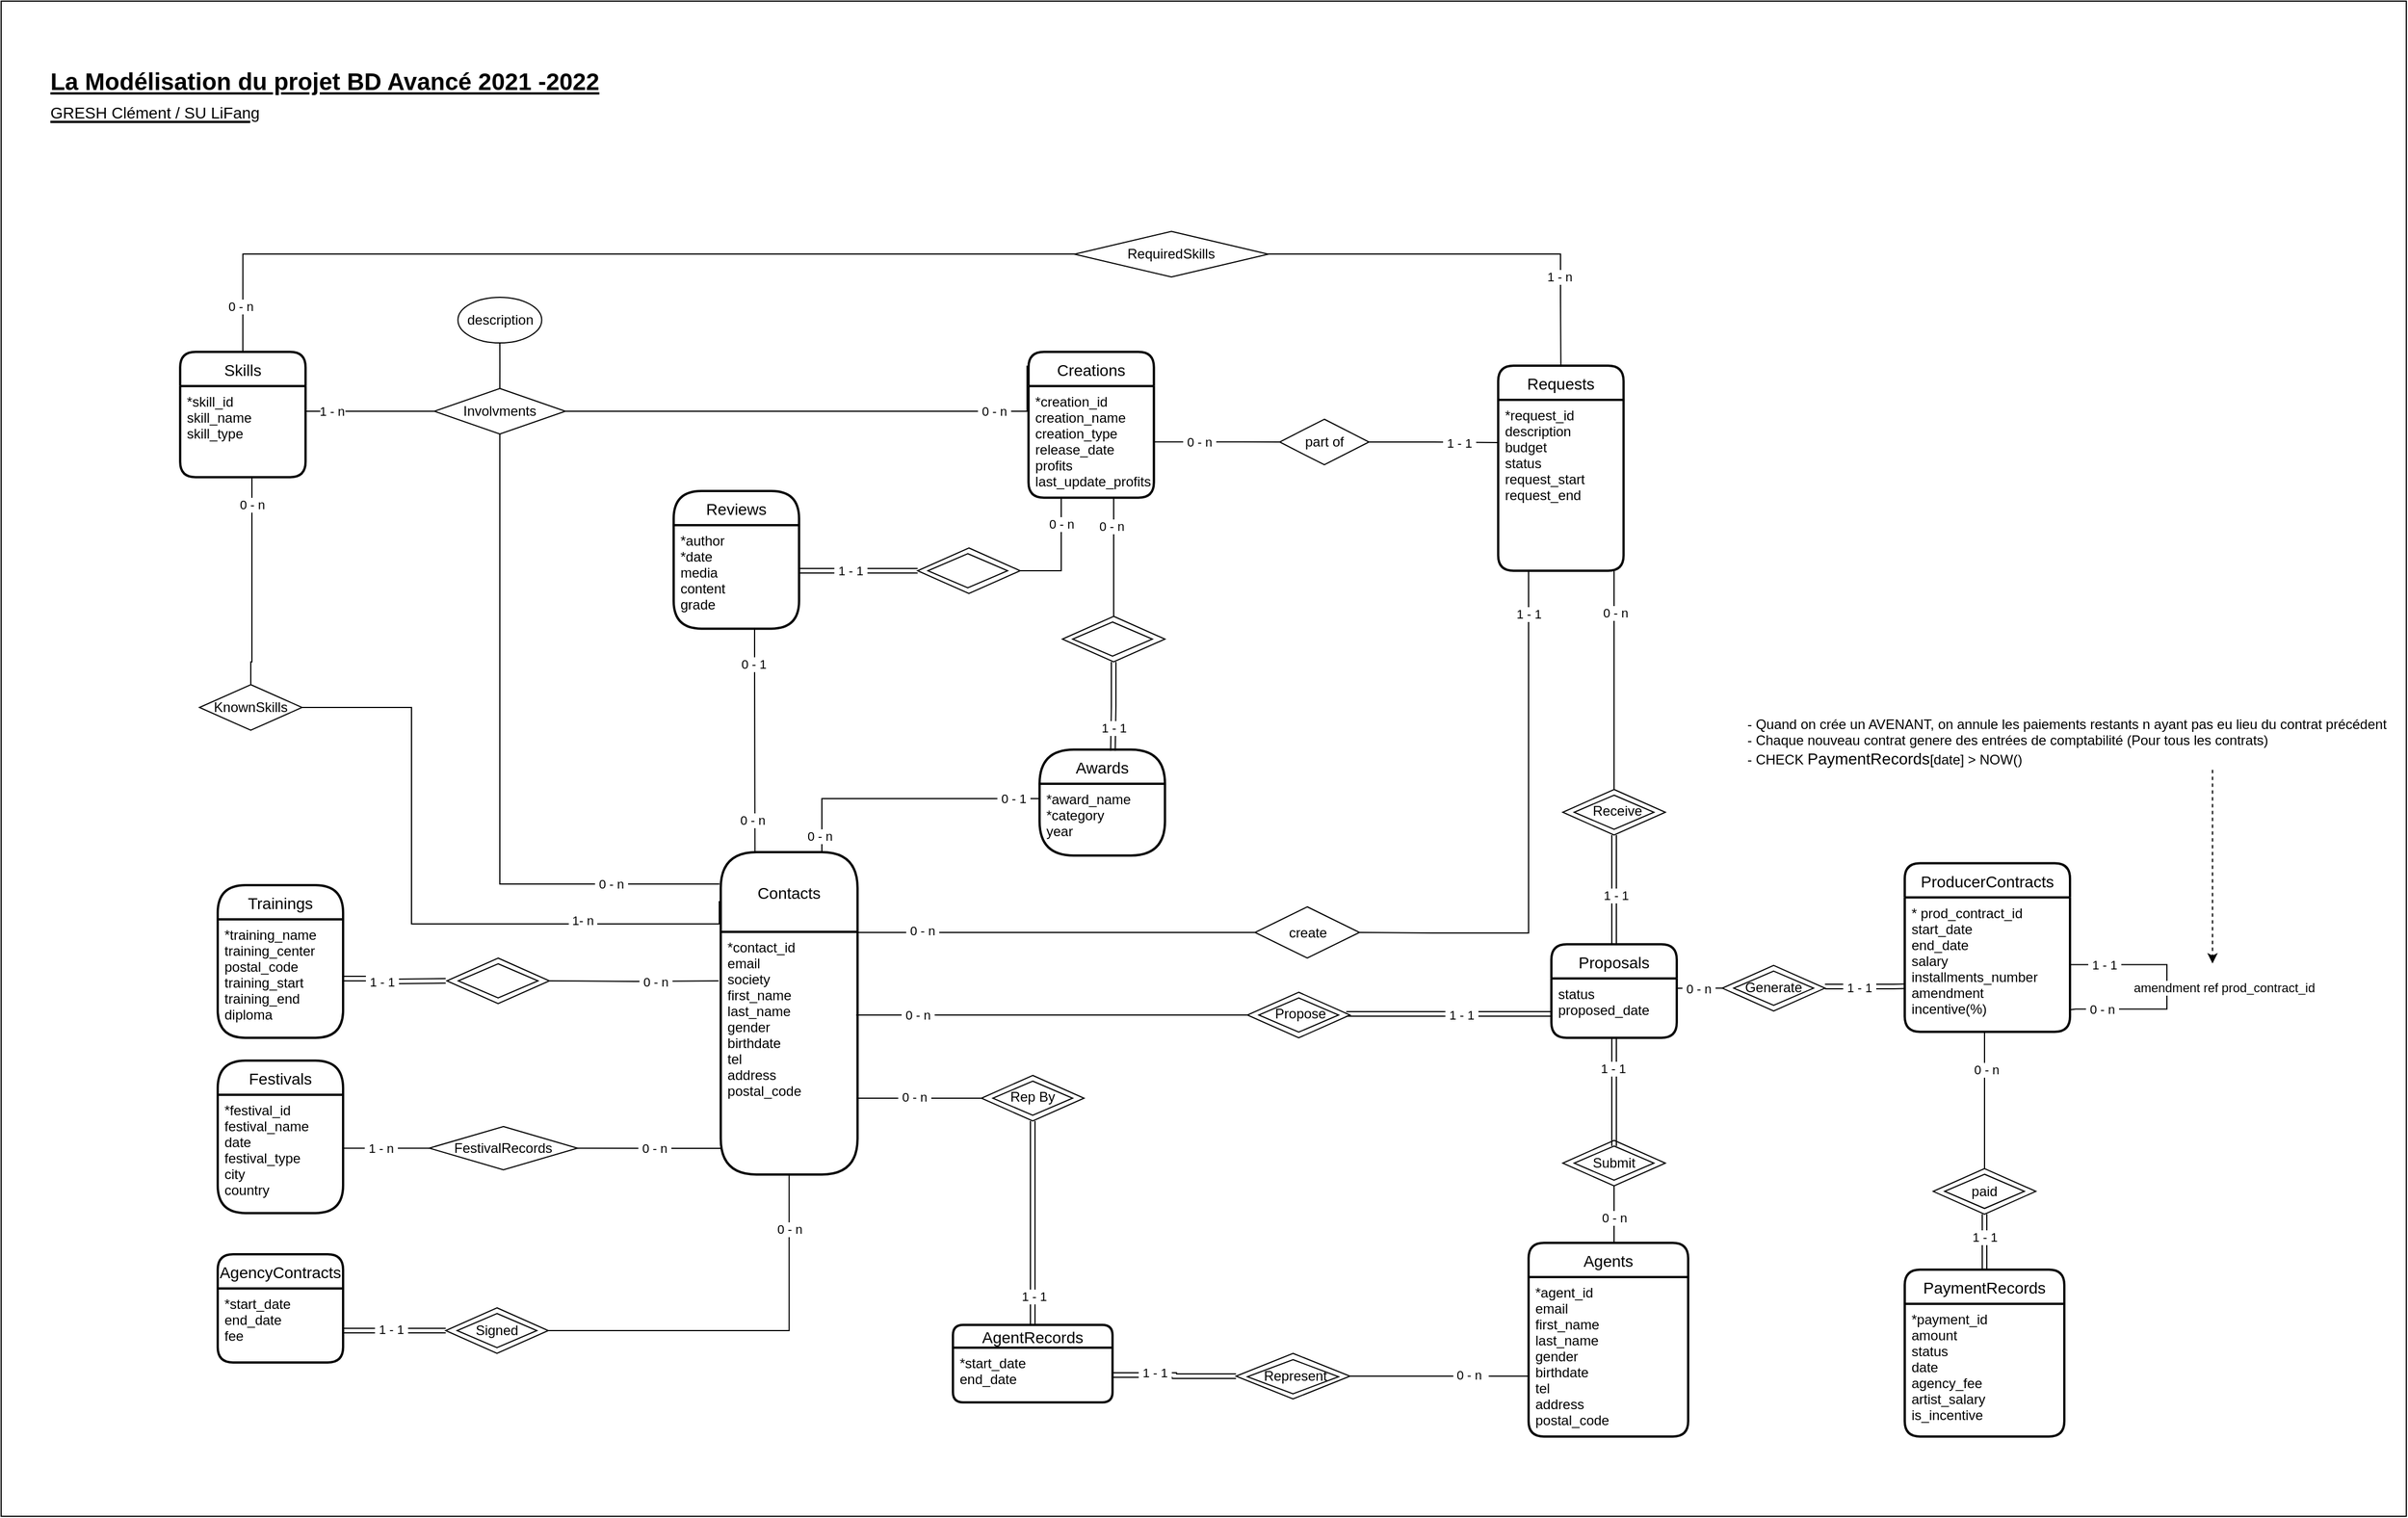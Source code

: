 <mxfile version="15.7.3" type="device"><diagram id="R2lEEEUBdFMjLlhIrx00" name="Page-1"><mxGraphModel dx="641" dy="-2891" grid="1" gridSize="10" guides="1" tooltips="1" connect="1" arrows="1" fold="1" page="1" pageScale="1" pageWidth="2336" pageHeight="1654" math="0" shadow="0" extFonts="Permanent Marker^https://fonts.googleapis.com/css?family=Permanent+Marker"><root><mxCell id="0"/><mxCell id="1" parent="0"/><mxCell id="pV-mn0TwVt38ndsEZ02C-326" value="" style="rounded=0;whiteSpace=wrap;html=1;" parent="1" vertex="1"><mxGeometry x="90" y="3360" width="2110" height="1330" as="geometry"/></mxCell><mxCell id="mbh0JBsJNEGWv45l8wZp-10" value="La Modélisation du projet BD Avancé 2021 -2022&lt;br&gt;&lt;div style=&quot;text-align: left&quot;&gt;&lt;span style=&quot;font-size: 14px ; font-weight: normal&quot;&gt;GRESH Clément / SU LiFang&lt;/span&gt;&lt;/div&gt;&lt;span style=&quot;color: rgba(0 , 0 , 0 , 0) ; font-family: monospace ; font-size: 0px ; font-weight: 400&quot;&gt;%3CmxGraphModel%3E%3Croot%3E%3CmxCell%20id%3D%220%22%2F%3E%3CmxCell%20id%3D%221%22%20parent%3D%220%22%2F%3E%3CmxCell%20id%3D%222%22%20value%3D%22%22%20style%3D%22endArrow%3Dclassic%3Bhtml%3D1%3Brounded%3D0%3BendFill%3D1%3Bdashed%3D1%3B%22%20edge%3D%221%22%20parent%3D%221%22%3E%3CmxGeometry%20width%3D%2250%22%20height%3D%2250%22%20relative%3D%221%22%20as%3D%22geometry%22%3E%3CmxPoint%20x%3D%221790%22%20y%3D%222050%22%20as%3D%22sourcePoint%22%2F%3E%3CmxPoint%20x%3D%221920%22%20y%3D%222050%22%20as%3D%22targetPoint%22%2F%3E%3C%2FmxGeometry%3E%3C%2FmxCell%3E%3CmxCell%20id%3D%223%22%20value%3D%22%26amp%3Bnbsp%3BExplication%26amp%3Bnbsp%3B%22%20style%3D%22edgeLabel%3Bhtml%3D1%3Balign%3Dcenter%3BverticalAlign%3Dmiddle%3Bresizable%3D0%3Bpoints%3D%5B%5D%3B%22%20vertex%3D%221%22%20connectable%3D%220%22%20parent%3D%222%22%3E%3CmxGeometry%20x%3D%22-0.191%22%20y%3D%22-1%22%20relative%3D%221%22%20as%3D%22geometry%22%3E%3CmxPoint%20as%3D%22offset%22%2F%3E%3C%2FmxGeometry%3E%3C%2FmxCell%3E%3C%2Froot%3E%3C%2FmxGraphModel%3Eg&lt;/span&gt;" style="text;html=1;strokeColor=none;fillColor=none;align=center;verticalAlign=middle;whiteSpace=wrap;rounded=0;fontSize=21;fontStyle=5" parent="1" vertex="1"><mxGeometry x="99" y="3439.5" width="550" height="30" as="geometry"/></mxCell><mxCell id="pV-mn0TwVt38ndsEZ02C-318" style="edgeStyle=orthogonalEdgeStyle;rounded=0;orthogonalLoop=1;jettySize=auto;html=1;endArrow=none;endFill=0;" parent="1" source="pV-mn0TwVt38ndsEZ02C-33" target="pV-mn0TwVt38ndsEZ02C-193" edge="1"><mxGeometry relative="1" as="geometry"><Array as="points"><mxPoint x="810" y="4060"/></Array></mxGeometry></mxCell><mxCell id="pV-mn0TwVt38ndsEZ02C-319" value="&amp;nbsp;0 - 1&amp;nbsp;" style="edgeLabel;html=1;align=center;verticalAlign=middle;resizable=0;points=[];" parent="pV-mn0TwVt38ndsEZ02C-318" vertex="1" connectable="0"><mxGeometry x="0.808" relative="1" as="geometry"><mxPoint as="offset"/></mxGeometry></mxCell><mxCell id="pV-mn0TwVt38ndsEZ02C-320" value="&amp;nbsp;0 - n&amp;nbsp;" style="edgeLabel;html=1;align=center;verticalAlign=middle;resizable=0;points=[];" parent="pV-mn0TwVt38ndsEZ02C-318" vertex="1" connectable="0"><mxGeometry x="-0.878" y="2" relative="1" as="geometry"><mxPoint as="offset"/></mxGeometry></mxCell><mxCell id="pV-mn0TwVt38ndsEZ02C-33" value="Contacts" style="swimlane;childLayout=stackLayout;horizontal=1;startSize=70;horizontalStack=0;rounded=1;fontSize=14;fontStyle=0;strokeWidth=2;resizeParent=0;resizeLast=1;shadow=0;dashed=0;align=center;" parent="1" vertex="1"><mxGeometry x="721.3" y="4107" width="120" height="283" as="geometry"/></mxCell><mxCell id="pV-mn0TwVt38ndsEZ02C-34" value="*contact_id&#10;email&#10;society&#10;first_name&#10;last_name&#10;gender&#10;birthdate&#10;tel&#10;address&#10;postal_code&#10;&#10;" style="align=left;strokeColor=none;fillColor=none;spacingLeft=4;fontSize=12;verticalAlign=top;resizable=0;rotatable=0;part=1;" parent="pV-mn0TwVt38ndsEZ02C-33" vertex="1"><mxGeometry y="70" width="120" height="213" as="geometry"/></mxCell><mxCell id="pV-mn0TwVt38ndsEZ02C-35" value="Agents" style="swimlane;childLayout=stackLayout;horizontal=1;startSize=30;horizontalStack=0;rounded=1;fontSize=14;fontStyle=0;strokeWidth=2;resizeParent=0;resizeLast=1;shadow=0;dashed=0;align=center;" parent="1" vertex="1"><mxGeometry x="1430" y="4450" width="140" height="170" as="geometry"/></mxCell><mxCell id="pV-mn0TwVt38ndsEZ02C-36" value="*agent_id&#10;email&#10;first_name&#10;last_name&#10;gender&#10;birthdate&#10;tel&#10;address&#10;postal_code" style="align=left;strokeColor=none;fillColor=none;spacingLeft=4;fontSize=12;verticalAlign=top;resizable=0;rotatable=0;part=1;" parent="pV-mn0TwVt38ndsEZ02C-35" vertex="1"><mxGeometry y="30" width="140" height="140" as="geometry"/></mxCell><mxCell id="pV-mn0TwVt38ndsEZ02C-37" value="AgencyContracts" style="swimlane;childLayout=stackLayout;horizontal=1;startSize=30;horizontalStack=0;rounded=1;fontSize=14;fontStyle=0;strokeWidth=2;resizeParent=0;resizeLast=1;shadow=0;dashed=0;align=center;" parent="1" vertex="1"><mxGeometry x="280" y="4460" width="110" height="95" as="geometry"/></mxCell><mxCell id="pV-mn0TwVt38ndsEZ02C-38" value="*start_date&#10;end_date&#10;fee" style="align=left;strokeColor=none;fillColor=none;spacingLeft=4;fontSize=12;verticalAlign=top;resizable=0;rotatable=0;part=1;" parent="pV-mn0TwVt38ndsEZ02C-37" vertex="1"><mxGeometry y="30" width="110" height="65" as="geometry"/></mxCell><mxCell id="pV-mn0TwVt38ndsEZ02C-39" value="ProducerContracts" style="swimlane;childLayout=stackLayout;horizontal=1;startSize=30;horizontalStack=0;rounded=1;fontSize=14;fontStyle=0;strokeWidth=2;resizeParent=0;resizeLast=1;shadow=0;dashed=0;align=center;" parent="1" vertex="1"><mxGeometry x="1760" y="4116.77" width="145" height="148" as="geometry"/></mxCell><mxCell id="pV-mn0TwVt38ndsEZ02C-40" value="* prod_contract_id&#10;start_date&#10;end_date&#10;salary&#10;installments_number&#10;amendment&#10;incentive(%)" style="align=left;strokeColor=none;fillColor=none;spacingLeft=4;fontSize=12;verticalAlign=top;resizable=0;rotatable=0;part=1;" parent="pV-mn0TwVt38ndsEZ02C-39" vertex="1"><mxGeometry y="30" width="145" height="118" as="geometry"/></mxCell><mxCell id="pV-mn0TwVt38ndsEZ02C-41" style="edgeStyle=orthogonalEdgeStyle;rounded=0;orthogonalLoop=1;jettySize=auto;html=1;endArrow=none;endFill=0;entryX=1.001;entryY=0.836;entryDx=0;entryDy=0;entryPerimeter=0;" parent="pV-mn0TwVt38ndsEZ02C-39" source="pV-mn0TwVt38ndsEZ02C-40" target="pV-mn0TwVt38ndsEZ02C-40" edge="1"><mxGeometry relative="1" as="geometry"><mxPoint x="150" y="128" as="targetPoint"/><Array as="points"><mxPoint x="230" y="89"/><mxPoint x="230" y="128"/><mxPoint x="150" y="128"/></Array></mxGeometry></mxCell><mxCell id="pV-mn0TwVt38ndsEZ02C-42" value="amendment ref prod_contract_id" style="edgeLabel;html=1;align=center;verticalAlign=middle;resizable=0;points=[];" parent="pV-mn0TwVt38ndsEZ02C-41" vertex="1" connectable="0"><mxGeometry x="0.002" y="1" relative="1" as="geometry"><mxPoint x="49" as="offset"/></mxGeometry></mxCell><mxCell id="pV-mn0TwVt38ndsEZ02C-43" value="&amp;nbsp;1 - 1&amp;nbsp;" style="edgeLabel;html=1;align=center;verticalAlign=middle;resizable=0;points=[];" parent="pV-mn0TwVt38ndsEZ02C-41" vertex="1" connectable="0"><mxGeometry x="-0.767" relative="1" as="geometry"><mxPoint x="5" as="offset"/></mxGeometry></mxCell><mxCell id="pV-mn0TwVt38ndsEZ02C-44" value="&amp;nbsp;0 - n&amp;nbsp;" style="edgeLabel;html=1;align=center;verticalAlign=middle;resizable=0;points=[];" parent="pV-mn0TwVt38ndsEZ02C-41" vertex="1" connectable="0"><mxGeometry x="0.76" relative="1" as="geometry"><mxPoint x="3" as="offset"/></mxGeometry></mxCell><mxCell id="pV-mn0TwVt38ndsEZ02C-45" value="Requests" style="swimlane;childLayout=stackLayout;horizontal=1;startSize=30;horizontalStack=0;rounded=1;fontSize=14;fontStyle=0;strokeWidth=2;resizeParent=0;resizeLast=1;shadow=0;dashed=0;align=center;" parent="1" vertex="1"><mxGeometry x="1403.33" y="3680" width="110" height="180" as="geometry"/></mxCell><mxCell id="pV-mn0TwVt38ndsEZ02C-46" value="*request_id&#10;description&#10;budget&#10;status&#10;request_start&#10;request_end&#10;" style="align=left;strokeColor=none;fillColor=none;spacingLeft=4;fontSize=12;verticalAlign=top;resizable=0;rotatable=0;part=1;" parent="pV-mn0TwVt38ndsEZ02C-45" vertex="1"><mxGeometry y="30" width="110" height="150" as="geometry"/></mxCell><mxCell id="pV-mn0TwVt38ndsEZ02C-49" value="" style="group" parent="1" vertex="1" connectable="0"><mxGeometry x="480.0" y="4507" width="90" height="40" as="geometry"/></mxCell><mxCell id="pV-mn0TwVt38ndsEZ02C-50" value="" style="group" parent="pV-mn0TwVt38ndsEZ02C-49" vertex="1" connectable="0"><mxGeometry width="90" height="40" as="geometry"/></mxCell><mxCell id="pV-mn0TwVt38ndsEZ02C-51" value="" style="rhombus;whiteSpace=wrap;html=1;align=left;verticalAlign=top;" parent="pV-mn0TwVt38ndsEZ02C-50" vertex="1"><mxGeometry width="90" height="40" as="geometry"/></mxCell><mxCell id="pV-mn0TwVt38ndsEZ02C-52" value="" style="group" parent="pV-mn0TwVt38ndsEZ02C-50" vertex="1" connectable="0"><mxGeometry x="10" y="5" width="70" height="30.0" as="geometry"/></mxCell><mxCell id="pV-mn0TwVt38ndsEZ02C-53" value="" style="rhombus;whiteSpace=wrap;html=1;align=left;verticalAlign=top;" parent="pV-mn0TwVt38ndsEZ02C-52" vertex="1"><mxGeometry width="70" height="30" as="geometry"/></mxCell><mxCell id="pV-mn0TwVt38ndsEZ02C-54" value="Signed" style="text;html=1;strokeColor=none;fillColor=none;align=center;verticalAlign=middle;whiteSpace=wrap;rounded=0;" parent="pV-mn0TwVt38ndsEZ02C-52" vertex="1"><mxGeometry x="5" y="4.547e-13" width="60" height="30" as="geometry"/></mxCell><mxCell id="pV-mn0TwVt38ndsEZ02C-55" value="" style="group" parent="1" vertex="1" connectable="0"><mxGeometry x="1730" y="4486.77" width="90" height="40" as="geometry"/></mxCell><mxCell id="pV-mn0TwVt38ndsEZ02C-253" style="edgeStyle=orthogonalEdgeStyle;rounded=0;orthogonalLoop=1;jettySize=auto;html=1;endArrow=none;endFill=0;shape=link;" parent="1" source="pV-mn0TwVt38ndsEZ02C-56" edge="1"><mxGeometry relative="1" as="geometry"><mxPoint x="1830" y="4424.77" as="targetPoint"/></mxGeometry></mxCell><mxCell id="pV-mn0TwVt38ndsEZ02C-254" value="&amp;nbsp;1 - 1&amp;nbsp;" style="edgeLabel;html=1;align=center;verticalAlign=middle;resizable=0;points=[];" parent="pV-mn0TwVt38ndsEZ02C-253" vertex="1" connectable="0"><mxGeometry x="-0.365" relative="1" as="geometry"><mxPoint y="-13" as="offset"/></mxGeometry></mxCell><mxCell id="pV-mn0TwVt38ndsEZ02C-56" value="PaymentRecords" style="swimlane;childLayout=stackLayout;horizontal=1;startSize=30;horizontalStack=0;rounded=1;fontSize=14;fontStyle=0;strokeWidth=2;resizeParent=0;resizeLast=1;shadow=0;dashed=0;align=center;" parent="1" vertex="1"><mxGeometry x="1760" y="4473.53" width="140" height="146.47" as="geometry"/></mxCell><mxCell id="pV-mn0TwVt38ndsEZ02C-57" value="*payment_id&#10;amount&#10;status&#10;date&#10;agency_fee&#10;artist_salary&#10;is_incentive" style="align=left;strokeColor=none;fillColor=none;spacingLeft=4;fontSize=12;verticalAlign=top;resizable=0;rotatable=0;part=1;" parent="pV-mn0TwVt38ndsEZ02C-56" vertex="1"><mxGeometry y="30" width="140" height="116.47" as="geometry"/></mxCell><mxCell id="pV-mn0TwVt38ndsEZ02C-60" style="edgeStyle=orthogonalEdgeStyle;rounded=0;orthogonalLoop=1;jettySize=auto;html=1;endArrow=none;endFill=0;exitX=0.5;exitY=0;exitDx=0;exitDy=0;entryX=0.5;entryY=0;entryDx=0;entryDy=0;" parent="1" source="pV-mn0TwVt38ndsEZ02C-63" target="pV-mn0TwVt38ndsEZ02C-45" edge="1"><mxGeometry relative="1" as="geometry"><mxPoint x="815.034" y="3702" as="sourcePoint"/><mxPoint x="1520" y="3842" as="targetPoint"/><Array as="points"><mxPoint x="302" y="3582"/><mxPoint x="1458" y="3582"/><mxPoint x="1458" y="3620"/></Array></mxGeometry></mxCell><mxCell id="pV-mn0TwVt38ndsEZ02C-61" value="&amp;nbsp;1 - n&amp;nbsp;" style="edgeLabel;html=1;align=center;verticalAlign=middle;resizable=0;points=[];" parent="pV-mn0TwVt38ndsEZ02C-60" vertex="1" connectable="0"><mxGeometry x="0.924" y="-1" relative="1" as="geometry"><mxPoint y="-27" as="offset"/></mxGeometry></mxCell><mxCell id="pV-mn0TwVt38ndsEZ02C-62" value="&amp;nbsp;0 - n&amp;nbsp;" style="edgeLabel;html=1;align=center;verticalAlign=middle;resizable=0;points=[];" parent="pV-mn0TwVt38ndsEZ02C-60" vertex="1" connectable="0"><mxGeometry x="-0.94" y="2" relative="1" as="geometry"><mxPoint as="offset"/></mxGeometry></mxCell><mxCell id="pV-mn0TwVt38ndsEZ02C-63" value="Skills" style="swimlane;childLayout=stackLayout;horizontal=1;startSize=30;horizontalStack=0;rounded=1;fontSize=14;fontStyle=0;strokeWidth=2;resizeParent=0;resizeLast=1;shadow=0;dashed=0;align=center;" parent="1" vertex="1"><mxGeometry x="247.06" y="3667.88" width="110" height="110" as="geometry"/></mxCell><mxCell id="pV-mn0TwVt38ndsEZ02C-64" value="*skill_id&#10;skill_name&#10;skill_type&#10;" style="align=left;strokeColor=none;fillColor=none;spacingLeft=4;fontSize=12;verticalAlign=top;resizable=0;rotatable=0;part=1;" parent="pV-mn0TwVt38ndsEZ02C-63" vertex="1"><mxGeometry y="30" width="110" height="80" as="geometry"/></mxCell><mxCell id="pV-mn0TwVt38ndsEZ02C-65" value="" style="group" parent="1" vertex="1" connectable="0"><mxGeometry x="264.0" y="3960" width="90" height="40" as="geometry"/></mxCell><mxCell id="pV-mn0TwVt38ndsEZ02C-66" value="" style="group" parent="pV-mn0TwVt38ndsEZ02C-65" vertex="1" connectable="0"><mxGeometry width="90" height="40" as="geometry"/></mxCell><mxCell id="pV-mn0TwVt38ndsEZ02C-67" value="" style="rhombus;whiteSpace=wrap;html=1;align=left;verticalAlign=top;" parent="pV-mn0TwVt38ndsEZ02C-66" vertex="1"><mxGeometry width="90" height="40" as="geometry"/></mxCell><mxCell id="pV-mn0TwVt38ndsEZ02C-68" value="KnownSkills" style="text;html=1;strokeColor=none;fillColor=none;align=center;verticalAlign=middle;whiteSpace=wrap;rounded=0;" parent="pV-mn0TwVt38ndsEZ02C-66" vertex="1"><mxGeometry x="15" y="5" width="60" height="30" as="geometry"/></mxCell><mxCell id="pV-mn0TwVt38ndsEZ02C-69" value="Trainings" style="swimlane;childLayout=stackLayout;horizontal=1;startSize=30;horizontalStack=0;rounded=1;fontSize=14;fontStyle=0;strokeWidth=2;resizeParent=0;resizeLast=1;shadow=0;dashed=0;align=center;arcSize=27;" parent="1" vertex="1"><mxGeometry x="280" y="4136" width="110" height="134" as="geometry"/></mxCell><mxCell id="pV-mn0TwVt38ndsEZ02C-70" value="*training_name&#10;training_center&#10;postal_code&#10;training_start&#10;training_end&#10;diploma" style="align=left;strokeColor=none;fillColor=none;spacingLeft=4;fontSize=12;verticalAlign=top;resizable=0;rotatable=0;part=1;" parent="pV-mn0TwVt38ndsEZ02C-69" vertex="1"><mxGeometry y="30" width="110" height="104" as="geometry"/></mxCell><mxCell id="pV-mn0TwVt38ndsEZ02C-71" value="" style="group" parent="1" vertex="1" connectable="0"><mxGeometry x="480" y="4200" width="90" height="40" as="geometry"/></mxCell><mxCell id="pV-mn0TwVt38ndsEZ02C-72" value="" style="group" parent="pV-mn0TwVt38ndsEZ02C-71" vertex="1" connectable="0"><mxGeometry width="90" height="40" as="geometry"/></mxCell><mxCell id="pV-mn0TwVt38ndsEZ02C-73" value="" style="rhombus;whiteSpace=wrap;html=1;align=left;verticalAlign=top;" parent="pV-mn0TwVt38ndsEZ02C-72" vertex="1"><mxGeometry x="1" width="90" height="40" as="geometry"/></mxCell><mxCell id="pV-mn0TwVt38ndsEZ02C-74" value="" style="group" parent="pV-mn0TwVt38ndsEZ02C-71" vertex="1" connectable="0"><mxGeometry x="10" y="5" width="70" height="30" as="geometry"/></mxCell><mxCell id="pV-mn0TwVt38ndsEZ02C-75" value="" style="rhombus;whiteSpace=wrap;html=1;align=left;verticalAlign=top;" parent="pV-mn0TwVt38ndsEZ02C-74" vertex="1"><mxGeometry x="1" width="70" height="30" as="geometry"/></mxCell><mxCell id="pV-mn0TwVt38ndsEZ02C-76" style="edgeStyle=orthogonalEdgeStyle;rounded=0;orthogonalLoop=1;jettySize=auto;html=1;endArrow=none;endFill=0;shape=link;" parent="1" source="pV-mn0TwVt38ndsEZ02C-70" edge="1"><mxGeometry relative="1" as="geometry"><mxPoint x="480" y="4220" as="targetPoint"/></mxGeometry></mxCell><mxCell id="pV-mn0TwVt38ndsEZ02C-77" value="&amp;nbsp;1 - 1&amp;nbsp;" style="edgeLabel;html=1;align=center;verticalAlign=middle;resizable=0;points=[];" parent="pV-mn0TwVt38ndsEZ02C-76" vertex="1" connectable="0"><mxGeometry x="0.133" y="-2" relative="1" as="geometry"><mxPoint x="-16" y="-2" as="offset"/></mxGeometry></mxCell><mxCell id="pV-mn0TwVt38ndsEZ02C-80" style="edgeStyle=orthogonalEdgeStyle;rounded=0;orthogonalLoop=1;jettySize=auto;html=1;entryX=0;entryY=0.5;entryDx=0;entryDy=0;endArrow=none;endFill=0;exitX=1;exitY=0.5;exitDx=0;exitDy=0;" parent="1" source="pV-mn0TwVt38ndsEZ02C-83" target="pV-mn0TwVt38ndsEZ02C-217" edge="1"><mxGeometry relative="1" as="geometry"><Array as="points"><mxPoint x="1180" y="3747"/><mxPoint x="1180" y="3747"/></Array><mxPoint x="1200" y="3712" as="targetPoint"/></mxGeometry></mxCell><mxCell id="pV-mn0TwVt38ndsEZ02C-81" value="&amp;nbsp;0 - n&amp;nbsp;" style="edgeLabel;html=1;align=center;verticalAlign=middle;resizable=0;points=[];" parent="pV-mn0TwVt38ndsEZ02C-80" vertex="1" connectable="0"><mxGeometry x="-0.736" y="1" relative="1" as="geometry"><mxPoint x="25" y="1" as="offset"/></mxGeometry></mxCell><mxCell id="pV-mn0TwVt38ndsEZ02C-82" value="Creations" style="swimlane;childLayout=stackLayout;horizontal=1;startSize=30;horizontalStack=0;rounded=1;fontSize=14;fontStyle=0;strokeWidth=2;resizeParent=0;resizeLast=1;shadow=0;dashed=0;align=center;" parent="1" vertex="1"><mxGeometry x="991.3" y="3667.88" width="110" height="128" as="geometry"/></mxCell><mxCell id="pV-mn0TwVt38ndsEZ02C-83" value="*creation_id&#10;creation_name&#10;creation_type&#10;release_date&#10;profits&#10;last_update_profits" style="align=left;strokeColor=none;fillColor=none;spacingLeft=4;fontSize=12;verticalAlign=top;resizable=0;rotatable=0;part=1;" parent="pV-mn0TwVt38ndsEZ02C-82" vertex="1"><mxGeometry y="30" width="110" height="98" as="geometry"/></mxCell><mxCell id="pV-mn0TwVt38ndsEZ02C-84" style="edgeStyle=orthogonalEdgeStyle;rounded=0;orthogonalLoop=1;jettySize=auto;html=1;endArrow=none;endFill=0;entryX=0.5;entryY=0;entryDx=0;entryDy=0;exitX=0.75;exitY=1;exitDx=0;exitDy=0;" parent="1" source="pV-mn0TwVt38ndsEZ02C-64" target="pV-mn0TwVt38ndsEZ02C-67" edge="1"><mxGeometry relative="1" as="geometry"><mxPoint x="755.3" y="3952" as="targetPoint"/><Array as="points"><mxPoint x="310" y="3778"/><mxPoint x="310" y="3940"/></Array></mxGeometry></mxCell><mxCell id="pV-mn0TwVt38ndsEZ02C-85" value="&amp;nbsp;0 - n&amp;nbsp;" style="edgeLabel;html=1;align=center;verticalAlign=middle;resizable=0;points=[];" parent="pV-mn0TwVt38ndsEZ02C-84" vertex="1" connectable="0"><mxGeometry x="-0.572" relative="1" as="geometry"><mxPoint as="offset"/></mxGeometry></mxCell><mxCell id="pV-mn0TwVt38ndsEZ02C-86" style="edgeStyle=orthogonalEdgeStyle;rounded=0;orthogonalLoop=1;jettySize=auto;html=1;endArrow=none;endFill=0;exitX=1;exitY=0.5;exitDx=0;exitDy=0;" parent="1" source="pV-mn0TwVt38ndsEZ02C-67" edge="1"><mxGeometry relative="1" as="geometry"><mxPoint x="755.3" y="3992" as="sourcePoint"/><mxPoint x="720" y="4150" as="targetPoint"/><Array as="points"><mxPoint x="450" y="3980"/><mxPoint x="450" y="4170"/><mxPoint x="720" y="4170"/></Array></mxGeometry></mxCell><mxCell id="pV-mn0TwVt38ndsEZ02C-87" value="&amp;nbsp;1- n&amp;nbsp;" style="edgeLabel;html=1;align=center;verticalAlign=middle;resizable=0;points=[];" parent="pV-mn0TwVt38ndsEZ02C-86" vertex="1" connectable="0"><mxGeometry x="0.569" y="1" relative="1" as="geometry"><mxPoint x="-16" y="-2" as="offset"/></mxGeometry></mxCell><mxCell id="pV-mn0TwVt38ndsEZ02C-88" style="edgeStyle=orthogonalEdgeStyle;rounded=0;orthogonalLoop=1;jettySize=auto;html=1;entryX=0.5;entryY=0;entryDx=0;entryDy=0;endArrow=none;endFill=0;" parent="1" source="pV-mn0TwVt38ndsEZ02C-89" target="pV-mn0TwVt38ndsEZ02C-98" edge="1"><mxGeometry relative="1" as="geometry"><mxPoint x="782.15" y="3695" as="targetPoint"/></mxGeometry></mxCell><mxCell id="pV-mn0TwVt38ndsEZ02C-89" value="description" style="ellipse;whiteSpace=wrap;html=1;" parent="1" vertex="1"><mxGeometry x="490.75" y="3620" width="73.5" height="40" as="geometry"/></mxCell><mxCell id="pV-mn0TwVt38ndsEZ02C-90" style="edgeStyle=orthogonalEdgeStyle;rounded=0;orthogonalLoop=1;jettySize=auto;html=1;endArrow=none;endFill=0;exitX=1;exitY=0.5;exitDx=0;exitDy=0;" parent="1" source="pV-mn0TwVt38ndsEZ02C-98" edge="1"><mxGeometry relative="1" as="geometry"><Array as="points"><mxPoint x="990" y="3720"/></Array><mxPoint x="990" y="3680" as="targetPoint"/></mxGeometry></mxCell><mxCell id="pV-mn0TwVt38ndsEZ02C-91" value="&amp;nbsp;0 - n&amp;nbsp;" style="edgeLabel;html=1;align=center;verticalAlign=middle;resizable=0;points=[];" parent="pV-mn0TwVt38ndsEZ02C-90" vertex="1" connectable="0"><mxGeometry x="0.691" relative="1" as="geometry"><mxPoint as="offset"/></mxGeometry></mxCell><mxCell id="pV-mn0TwVt38ndsEZ02C-92" style="edgeStyle=orthogonalEdgeStyle;rounded=0;orthogonalLoop=1;jettySize=auto;html=1;entryX=-0.009;entryY=0.099;entryDx=0;entryDy=0;endArrow=none;endFill=0;exitX=0.5;exitY=1;exitDx=0;exitDy=0;entryPerimeter=0;" parent="1" source="pV-mn0TwVt38ndsEZ02C-98" target="pV-mn0TwVt38ndsEZ02C-33" edge="1"><mxGeometry relative="1" as="geometry"><Array as="points"><mxPoint x="528" y="4135"/></Array></mxGeometry></mxCell><mxCell id="pV-mn0TwVt38ndsEZ02C-93" value="&amp;nbsp;0 - n&amp;nbsp;" style="edgeLabel;html=1;align=center;verticalAlign=middle;resizable=0;points=[];" parent="pV-mn0TwVt38ndsEZ02C-92" vertex="1" connectable="0"><mxGeometry x="0.674" relative="1" as="geometry"><mxPoint as="offset"/></mxGeometry></mxCell><mxCell id="pV-mn0TwVt38ndsEZ02C-94" value="" style="group" parent="1" vertex="1" connectable="0"><mxGeometry x="465.65" y="4347.84" width="130" height="38" as="geometry"/></mxCell><mxCell id="pV-mn0TwVt38ndsEZ02C-95" value="" style="group" parent="pV-mn0TwVt38ndsEZ02C-94" vertex="1" connectable="0"><mxGeometry width="130" height="38" as="geometry"/></mxCell><mxCell id="pV-mn0TwVt38ndsEZ02C-96" value="" style="rhombus;whiteSpace=wrap;html=1;align=left;verticalAlign=top;" parent="pV-mn0TwVt38ndsEZ02C-95" vertex="1"><mxGeometry width="130" height="38" as="geometry"/></mxCell><mxCell id="pV-mn0TwVt38ndsEZ02C-97" value="FestivalRecords" style="text;html=1;strokeColor=none;fillColor=none;align=center;verticalAlign=middle;whiteSpace=wrap;rounded=0;" parent="pV-mn0TwVt38ndsEZ02C-95" vertex="1"><mxGeometry x="21.667" y="4.75" width="86.667" height="28.5" as="geometry"/></mxCell><mxCell id="pV-mn0TwVt38ndsEZ02C-98" value="" style="rhombus;whiteSpace=wrap;html=1;align=left;verticalAlign=top;" parent="1" vertex="1"><mxGeometry x="470" y="3700" width="115" height="40" as="geometry"/></mxCell><mxCell id="pV-mn0TwVt38ndsEZ02C-99" value="Involvments" style="text;html=1;strokeColor=none;fillColor=none;align=center;verticalAlign=middle;whiteSpace=wrap;rounded=0;" parent="1" vertex="1"><mxGeometry x="488.647" y="3704.314" width="76.667" height="31.364" as="geometry"/></mxCell><mxCell id="pV-mn0TwVt38ndsEZ02C-100" style="edgeStyle=orthogonalEdgeStyle;rounded=0;orthogonalLoop=1;jettySize=auto;html=1;entryX=0.5;entryY=1;entryDx=0;entryDy=0;endArrow=none;endFill=0;shape=link;" parent="1" source="pV-mn0TwVt38ndsEZ02C-102" target="pV-mn0TwVt38ndsEZ02C-118" edge="1"><mxGeometry relative="1" as="geometry"/></mxCell><mxCell id="pV-mn0TwVt38ndsEZ02C-101" value="&amp;nbsp;1 - 1" style="edgeLabel;html=1;align=center;verticalAlign=middle;resizable=0;points=[];" parent="pV-mn0TwVt38ndsEZ02C-100" vertex="1" connectable="0"><mxGeometry x="-0.095" y="-2" relative="1" as="geometry"><mxPoint x="-2" as="offset"/></mxGeometry></mxCell><mxCell id="pV-mn0TwVt38ndsEZ02C-102" value="Proposals" style="swimlane;childLayout=stackLayout;horizontal=1;startSize=30;horizontalStack=0;rounded=1;fontSize=14;fontStyle=0;strokeWidth=2;resizeParent=0;resizeLast=1;shadow=0;dashed=0;align=center;" parent="1" vertex="1"><mxGeometry x="1450" y="4187.85" width="110" height="82.15" as="geometry"/></mxCell><mxCell id="pV-mn0TwVt38ndsEZ02C-103" value="status&#10;proposed_date" style="align=left;strokeColor=none;fillColor=none;spacingLeft=4;fontSize=12;verticalAlign=top;resizable=0;rotatable=0;part=1;" parent="pV-mn0TwVt38ndsEZ02C-102" vertex="1"><mxGeometry y="30" width="110" height="52.15" as="geometry"/></mxCell><mxCell id="pV-mn0TwVt38ndsEZ02C-104" value="" style="group" parent="1" vertex="1" connectable="0"><mxGeometry x="1460.0" y="4360" width="90" height="40" as="geometry"/></mxCell><mxCell id="pV-mn0TwVt38ndsEZ02C-105" value="" style="group" parent="pV-mn0TwVt38ndsEZ02C-104" vertex="1" connectable="0"><mxGeometry width="90" height="40" as="geometry"/></mxCell><mxCell id="pV-mn0TwVt38ndsEZ02C-106" value="" style="rhombus;whiteSpace=wrap;html=1;align=left;verticalAlign=top;" parent="pV-mn0TwVt38ndsEZ02C-105" vertex="1"><mxGeometry width="90" height="40" as="geometry"/></mxCell><mxCell id="pV-mn0TwVt38ndsEZ02C-107" value="" style="group" parent="pV-mn0TwVt38ndsEZ02C-105" vertex="1" connectable="0"><mxGeometry x="10" y="5" width="70" height="30" as="geometry"/></mxCell><mxCell id="pV-mn0TwVt38ndsEZ02C-108" value="" style="rhombus;whiteSpace=wrap;html=1;align=left;verticalAlign=top;" parent="pV-mn0TwVt38ndsEZ02C-107" vertex="1"><mxGeometry width="70" height="30" as="geometry"/></mxCell><mxCell id="pV-mn0TwVt38ndsEZ02C-109" value="Submit" style="text;html=1;strokeColor=none;fillColor=none;align=center;verticalAlign=middle;whiteSpace=wrap;rounded=0;" parent="pV-mn0TwVt38ndsEZ02C-107" vertex="1"><mxGeometry x="5" width="60" height="30" as="geometry"/></mxCell><mxCell id="pV-mn0TwVt38ndsEZ02C-110" value="" style="group" parent="1" vertex="1" connectable="0"><mxGeometry x="1183.33" y="4230" width="90" height="40" as="geometry"/></mxCell><mxCell id="pV-mn0TwVt38ndsEZ02C-111" value="" style="group" parent="pV-mn0TwVt38ndsEZ02C-110" vertex="1" connectable="0"><mxGeometry width="90" height="40" as="geometry"/></mxCell><mxCell id="pV-mn0TwVt38ndsEZ02C-112" value="" style="rhombus;whiteSpace=wrap;html=1;align=left;verticalAlign=top;" parent="pV-mn0TwVt38ndsEZ02C-111" vertex="1"><mxGeometry width="90" height="40" as="geometry"/></mxCell><mxCell id="pV-mn0TwVt38ndsEZ02C-113" value="" style="group" parent="pV-mn0TwVt38ndsEZ02C-111" vertex="1" connectable="0"><mxGeometry x="10" y="5" width="70" height="30" as="geometry"/></mxCell><mxCell id="pV-mn0TwVt38ndsEZ02C-114" value="" style="rhombus;whiteSpace=wrap;html=1;align=left;verticalAlign=top;" parent="pV-mn0TwVt38ndsEZ02C-113" vertex="1"><mxGeometry width="70" height="30" as="geometry"/></mxCell><mxCell id="pV-mn0TwVt38ndsEZ02C-115" value="Propose" style="text;html=1;strokeColor=none;fillColor=none;align=center;verticalAlign=middle;whiteSpace=wrap;rounded=0;" parent="pV-mn0TwVt38ndsEZ02C-113" vertex="1"><mxGeometry x="7" y="-1" width="60" height="30" as="geometry"/></mxCell><mxCell id="pV-mn0TwVt38ndsEZ02C-116" value="" style="group" parent="1" vertex="1" connectable="0"><mxGeometry x="1460.0" y="4052" width="90" height="40" as="geometry"/></mxCell><mxCell id="pV-mn0TwVt38ndsEZ02C-117" value="" style="group" parent="pV-mn0TwVt38ndsEZ02C-116" vertex="1" connectable="0"><mxGeometry width="90" height="40" as="geometry"/></mxCell><mxCell id="pV-mn0TwVt38ndsEZ02C-118" value="" style="rhombus;whiteSpace=wrap;html=1;align=left;verticalAlign=top;" parent="pV-mn0TwVt38ndsEZ02C-117" vertex="1"><mxGeometry width="90" height="40" as="geometry"/></mxCell><mxCell id="pV-mn0TwVt38ndsEZ02C-119" value="" style="group" parent="pV-mn0TwVt38ndsEZ02C-117" vertex="1" connectable="0"><mxGeometry x="10" y="5" width="70" height="30" as="geometry"/></mxCell><mxCell id="pV-mn0TwVt38ndsEZ02C-120" value="" style="rhombus;whiteSpace=wrap;html=1;align=left;verticalAlign=top;" parent="pV-mn0TwVt38ndsEZ02C-119" vertex="1"><mxGeometry width="70" height="30" as="geometry"/></mxCell><mxCell id="pV-mn0TwVt38ndsEZ02C-121" value="Receive" style="text;html=1;strokeColor=none;fillColor=none;align=center;verticalAlign=middle;whiteSpace=wrap;rounded=0;" parent="pV-mn0TwVt38ndsEZ02C-119" vertex="1"><mxGeometry x="8.0" y="-1" width="60" height="30" as="geometry"/></mxCell><mxCell id="pV-mn0TwVt38ndsEZ02C-122" style="edgeStyle=orthogonalEdgeStyle;rounded=0;orthogonalLoop=1;jettySize=auto;html=1;endArrow=none;endFill=0;entryX=0.491;entryY=0.001;entryDx=0;entryDy=0;entryPerimeter=0;exitX=0.5;exitY=1;exitDx=0;exitDy=0;" parent="1" source="pV-mn0TwVt38ndsEZ02C-106" target="pV-mn0TwVt38ndsEZ02C-35" edge="1"><mxGeometry relative="1" as="geometry"><mxPoint x="1236.33" y="4352" as="sourcePoint"/><mxPoint x="1236.33" y="4442" as="targetPoint"/><Array as="points"><mxPoint x="1505" y="4450"/></Array></mxGeometry></mxCell><mxCell id="pV-mn0TwVt38ndsEZ02C-123" value="&amp;nbsp;0 - n&amp;nbsp;" style="edgeLabel;html=1;align=center;verticalAlign=middle;resizable=0;points=[];" parent="pV-mn0TwVt38ndsEZ02C-122" vertex="1" connectable="0"><mxGeometry x="0.403" y="2" relative="1" as="geometry"><mxPoint x="-2" y="-12" as="offset"/></mxGeometry></mxCell><mxCell id="pV-mn0TwVt38ndsEZ02C-124" style="edgeStyle=orthogonalEdgeStyle;rounded=0;orthogonalLoop=1;jettySize=auto;html=1;endArrow=none;endFill=0;shape=link;entryX=0.5;entryY=1;entryDx=0;entryDy=0;exitX=0.5;exitY=0;exitDx=0;exitDy=0;" parent="1" source="pV-mn0TwVt38ndsEZ02C-109" target="pV-mn0TwVt38ndsEZ02C-103" edge="1"><mxGeometry relative="1" as="geometry"><mxPoint x="1286.33" y="4312" as="sourcePoint"/><Array as="points"><mxPoint x="1505" y="4350"/><mxPoint x="1505" y="4350"/></Array><mxPoint x="1450" y="4217" as="targetPoint"/></mxGeometry></mxCell><mxCell id="pV-mn0TwVt38ndsEZ02C-125" value="&amp;nbsp;1 - 1&amp;nbsp;" style="edgeLabel;html=1;align=center;verticalAlign=middle;resizable=0;points=[];" parent="pV-mn0TwVt38ndsEZ02C-124" vertex="1" connectable="0"><mxGeometry x="0.464" y="2" relative="1" as="geometry"><mxPoint x="1" y="1" as="offset"/></mxGeometry></mxCell><mxCell id="pV-mn0TwVt38ndsEZ02C-126" style="edgeStyle=orthogonalEdgeStyle;rounded=0;orthogonalLoop=1;jettySize=auto;html=1;entryX=0.5;entryY=0;entryDx=0;entryDy=0;endArrow=none;endFill=0;exitX=0.5;exitY=1;exitDx=0;exitDy=0;" parent="1" source="pV-mn0TwVt38ndsEZ02C-46" target="pV-mn0TwVt38ndsEZ02C-118" edge="1"><mxGeometry relative="1" as="geometry"><mxPoint x="1505" y="3992" as="sourcePoint"/><Array as="points"><mxPoint x="1505" y="3860"/></Array></mxGeometry></mxCell><mxCell id="pV-mn0TwVt38ndsEZ02C-127" value="&amp;nbsp;0 - n&amp;nbsp;" style="edgeLabel;html=1;align=center;verticalAlign=middle;resizable=0;points=[];" parent="pV-mn0TwVt38ndsEZ02C-126" vertex="1" connectable="0"><mxGeometry x="-0.075" y="1" relative="1" as="geometry"><mxPoint y="-27" as="offset"/></mxGeometry></mxCell><mxCell id="pV-mn0TwVt38ndsEZ02C-132" value="" style="group" parent="1" vertex="1" connectable="0"><mxGeometry x="1610" y="4211.43" width="80" height="35" as="geometry"/></mxCell><mxCell id="pV-mn0TwVt38ndsEZ02C-133" value="" style="rhombus;whiteSpace=wrap;html=1;align=left;verticalAlign=top;" parent="pV-mn0TwVt38ndsEZ02C-132" vertex="1"><mxGeometry x="-10" y="-5" width="90" height="40" as="geometry"/></mxCell><mxCell id="pV-mn0TwVt38ndsEZ02C-134" value="" style="rhombus;whiteSpace=wrap;html=1;align=left;verticalAlign=top;" parent="pV-mn0TwVt38ndsEZ02C-132" vertex="1"><mxGeometry width="70" height="30" as="geometry"/></mxCell><mxCell id="pV-mn0TwVt38ndsEZ02C-135" value="Generate" style="text;html=1;strokeColor=none;fillColor=none;align=center;verticalAlign=middle;whiteSpace=wrap;rounded=0;" parent="pV-mn0TwVt38ndsEZ02C-132" vertex="1"><mxGeometry x="5" width="60" height="30" as="geometry"/></mxCell><mxCell id="pV-mn0TwVt38ndsEZ02C-148" value="AgentRecords" style="swimlane;childLayout=stackLayout;horizontal=1;startSize=20;horizontalStack=0;rounded=1;fontSize=14;fontStyle=0;strokeWidth=2;resizeParent=0;resizeLast=1;shadow=0;dashed=0;align=center;" parent="1" vertex="1"><mxGeometry x="925" y="4522" width="140" height="68" as="geometry"/></mxCell><mxCell id="pV-mn0TwVt38ndsEZ02C-149" value="*start_date&#10;end_date" style="align=left;strokeColor=none;fillColor=none;spacingLeft=4;fontSize=12;verticalAlign=top;resizable=0;rotatable=0;part=1;" parent="pV-mn0TwVt38ndsEZ02C-148" vertex="1"><mxGeometry y="20" width="140" height="48" as="geometry"/></mxCell><mxCell id="pV-mn0TwVt38ndsEZ02C-150" value="" style="group" parent="1" vertex="1" connectable="0"><mxGeometry x="950" y="4303" width="90" height="40" as="geometry"/></mxCell><mxCell id="pV-mn0TwVt38ndsEZ02C-151" value="" style="group" parent="pV-mn0TwVt38ndsEZ02C-150" vertex="1" connectable="0"><mxGeometry width="90" height="40" as="geometry"/></mxCell><mxCell id="pV-mn0TwVt38ndsEZ02C-152" value="" style="rhombus;whiteSpace=wrap;html=1;align=left;verticalAlign=top;" parent="pV-mn0TwVt38ndsEZ02C-151" vertex="1"><mxGeometry width="90" height="40" as="geometry"/></mxCell><mxCell id="pV-mn0TwVt38ndsEZ02C-153" value="" style="group" parent="pV-mn0TwVt38ndsEZ02C-151" vertex="1" connectable="0"><mxGeometry x="10" y="5" width="74.76" height="30" as="geometry"/></mxCell><mxCell id="pV-mn0TwVt38ndsEZ02C-154" value="" style="rhombus;whiteSpace=wrap;html=1;align=left;verticalAlign=top;" parent="pV-mn0TwVt38ndsEZ02C-153" vertex="1"><mxGeometry width="70" height="30" as="geometry"/></mxCell><mxCell id="pV-mn0TwVt38ndsEZ02C-155" value="Rep By" style="text;html=1;strokeColor=none;fillColor=none;align=center;verticalAlign=middle;whiteSpace=wrap;rounded=0;" parent="pV-mn0TwVt38ndsEZ02C-153" vertex="1"><mxGeometry x="-4.76" y="-1.0" width="79.52" height="30" as="geometry"/></mxCell><mxCell id="pV-mn0TwVt38ndsEZ02C-156" style="edgeStyle=orthogonalEdgeStyle;rounded=0;orthogonalLoop=1;jettySize=auto;html=1;entryX=0;entryY=0.5;entryDx=0;entryDy=0;endArrow=none;endFill=0;" parent="1" source="pV-mn0TwVt38ndsEZ02C-34" target="pV-mn0TwVt38ndsEZ02C-152" edge="1"><mxGeometry relative="1" as="geometry"><Array as="points"><mxPoint x="860" y="4323"/><mxPoint x="860" y="4323"/></Array></mxGeometry></mxCell><mxCell id="pV-mn0TwVt38ndsEZ02C-157" value="&amp;nbsp;0 - n&amp;nbsp;" style="edgeLabel;html=1;align=center;verticalAlign=middle;resizable=0;points=[];" parent="pV-mn0TwVt38ndsEZ02C-156" vertex="1" connectable="0"><mxGeometry x="-0.099" y="1" relative="1" as="geometry"><mxPoint as="offset"/></mxGeometry></mxCell><mxCell id="pV-mn0TwVt38ndsEZ02C-160" value="" style="group" parent="1" vertex="1" connectable="0"><mxGeometry x="1183.33" y="4547" width="90" height="40" as="geometry"/></mxCell><mxCell id="pV-mn0TwVt38ndsEZ02C-161" value="" style="group" parent="pV-mn0TwVt38ndsEZ02C-160" vertex="1" connectable="0"><mxGeometry width="90" height="40" as="geometry"/></mxCell><mxCell id="pV-mn0TwVt38ndsEZ02C-162" value="" style="rhombus;whiteSpace=wrap;html=1;align=left;verticalAlign=top;" parent="pV-mn0TwVt38ndsEZ02C-161" vertex="1"><mxGeometry x="-10" width="100" height="40" as="geometry"/></mxCell><mxCell id="pV-mn0TwVt38ndsEZ02C-163" value="" style="group" parent="pV-mn0TwVt38ndsEZ02C-161" vertex="1" connectable="0"><mxGeometry x="10" y="5.5" width="70" height="30.0" as="geometry"/></mxCell><mxCell id="pV-mn0TwVt38ndsEZ02C-164" value="" style="rhombus;whiteSpace=wrap;html=1;align=left;verticalAlign=top;" parent="pV-mn0TwVt38ndsEZ02C-163" vertex="1"><mxGeometry x="-10" width="80" height="30" as="geometry"/></mxCell><mxCell id="pV-mn0TwVt38ndsEZ02C-165" value="Represent" style="text;html=1;strokeColor=none;fillColor=none;align=center;verticalAlign=middle;whiteSpace=wrap;rounded=0;" parent="pV-mn0TwVt38ndsEZ02C-163" vertex="1"><mxGeometry x="4.17" y="-0.5" width="55" height="30" as="geometry"/></mxCell><mxCell id="pV-mn0TwVt38ndsEZ02C-170" value="" style="group;rotation=90;" parent="1" vertex="1" connectable="0"><mxGeometry x="1785.0" y="4384.77" width="90" height="40" as="geometry"/></mxCell><mxCell id="pV-mn0TwVt38ndsEZ02C-171" value="" style="group" parent="pV-mn0TwVt38ndsEZ02C-170" vertex="1" connectable="0"><mxGeometry width="90" height="40" as="geometry"/></mxCell><mxCell id="pV-mn0TwVt38ndsEZ02C-172" value="" style="rhombus;whiteSpace=wrap;html=1;align=left;verticalAlign=top;" parent="pV-mn0TwVt38ndsEZ02C-171" vertex="1"><mxGeometry width="90" height="40" as="geometry"/></mxCell><mxCell id="pV-mn0TwVt38ndsEZ02C-173" value="" style="group" parent="pV-mn0TwVt38ndsEZ02C-171" vertex="1" connectable="0"><mxGeometry x="10" y="5" width="70" height="30.0" as="geometry"/></mxCell><mxCell id="pV-mn0TwVt38ndsEZ02C-174" value="" style="rhombus;whiteSpace=wrap;html=1;align=left;verticalAlign=top;" parent="pV-mn0TwVt38ndsEZ02C-173" vertex="1"><mxGeometry width="70" height="30" as="geometry"/></mxCell><mxCell id="pV-mn0TwVt38ndsEZ02C-175" value="paid" style="text;html=1;strokeColor=none;fillColor=none;align=center;verticalAlign=middle;whiteSpace=wrap;rounded=0;" parent="pV-mn0TwVt38ndsEZ02C-173" vertex="1"><mxGeometry x="5.0" y="4.547e-13" width="60" height="30" as="geometry"/></mxCell><mxCell id="pV-mn0TwVt38ndsEZ02C-251" style="edgeStyle=orthogonalEdgeStyle;rounded=0;orthogonalLoop=1;jettySize=auto;html=1;dashed=1;" parent="1" source="pV-mn0TwVt38ndsEZ02C-181" edge="1"><mxGeometry relative="1" as="geometry"><mxPoint x="2030" y="4204.77" as="targetPoint"/><Array as="points"><mxPoint x="2030" y="4204.77"/><mxPoint x="2030" y="4204.77"/></Array></mxGeometry></mxCell><mxCell id="pV-mn0TwVt38ndsEZ02C-181" value="- Quand on crée un AVENANT, on annule les paiements restants n ayant pas eu lieu du contrat précédent&lt;br&gt;- Chaque nouveau contrat genere des entrées de comptabilité (Pour tous les contrats)&lt;br&gt;- CHECK&amp;nbsp;&lt;span style=&quot;font-size: 14px ; text-align: center&quot;&gt;PaymentRecords&lt;/span&gt;[date] &amp;gt; NOW()" style="text;html=1;align=left;verticalAlign=middle;resizable=0;points=[];autosize=1;strokeColor=none;fillColor=none;" parent="1" vertex="1"><mxGeometry x="1620" y="3984.77" width="580" height="50" as="geometry"/></mxCell><mxCell id="pV-mn0TwVt38ndsEZ02C-190" style="edgeStyle=orthogonalEdgeStyle;rounded=0;orthogonalLoop=1;jettySize=auto;html=1;entryX=0;entryY=0.5;entryDx=0;entryDy=0;startArrow=none;startFill=0;endArrow=none;endFill=0;" parent="1" source="pV-mn0TwVt38ndsEZ02C-64" target="pV-mn0TwVt38ndsEZ02C-98" edge="1"><mxGeometry relative="1" as="geometry"><Array as="points"><mxPoint x="390" y="3720"/><mxPoint x="390" y="3720"/></Array></mxGeometry></mxCell><mxCell id="pV-mn0TwVt38ndsEZ02C-191" value="1 - n" style="edgeLabel;html=1;align=center;verticalAlign=middle;resizable=0;points=[];" parent="pV-mn0TwVt38ndsEZ02C-190" vertex="1" connectable="0"><mxGeometry x="-0.767" y="1" relative="1" as="geometry"><mxPoint x="10" y="1" as="offset"/></mxGeometry></mxCell><mxCell id="pV-mn0TwVt38ndsEZ02C-192" value="Awards" style="swimlane;childLayout=stackLayout;horizontal=1;startSize=30;horizontalStack=0;rounded=1;fontSize=14;fontStyle=0;strokeWidth=2;resizeParent=0;resizeLast=1;shadow=0;dashed=0;align=center;arcSize=50;" parent="1" vertex="1"><mxGeometry x="1001" y="4017" width="110" height="93" as="geometry"/></mxCell><mxCell id="pV-mn0TwVt38ndsEZ02C-193" value="*award_name&#10;*category&#10;year" style="align=left;strokeColor=none;fillColor=none;spacingLeft=4;fontSize=12;verticalAlign=top;resizable=0;rotatable=0;part=1;" parent="pV-mn0TwVt38ndsEZ02C-192" vertex="1"><mxGeometry y="30" width="110" height="63" as="geometry"/></mxCell><mxCell id="pV-mn0TwVt38ndsEZ02C-197" value="Reviews" style="swimlane;childLayout=stackLayout;horizontal=1;startSize=30;horizontalStack=0;rounded=1;fontSize=14;fontStyle=0;strokeWidth=2;resizeParent=0;resizeLast=1;shadow=0;dashed=0;align=center;arcSize=27;" parent="1" vertex="1"><mxGeometry x="680" y="3790.0" width="110" height="120.86" as="geometry"/></mxCell><mxCell id="pV-mn0TwVt38ndsEZ02C-198" value="*author&#10;*date&#10;media&#10;content&#10;grade" style="align=left;strokeColor=none;fillColor=none;spacingLeft=4;fontSize=12;verticalAlign=top;resizable=0;rotatable=0;part=1;" parent="pV-mn0TwVt38ndsEZ02C-197" vertex="1"><mxGeometry y="30" width="110" height="90.86" as="geometry"/></mxCell><mxCell id="pV-mn0TwVt38ndsEZ02C-205" value="Festivals" style="swimlane;childLayout=stackLayout;horizontal=1;startSize=30;horizontalStack=0;rounded=1;fontSize=14;fontStyle=0;strokeWidth=2;resizeParent=0;resizeLast=1;shadow=0;dashed=0;align=center;arcSize=27;" parent="1" vertex="1"><mxGeometry x="280" y="4290" width="110" height="133.84" as="geometry"/></mxCell><mxCell id="pV-mn0TwVt38ndsEZ02C-206" value="*festival_id&#10;festival_name&#10;date&#10;festival_type&#10;city&#10;country" style="align=left;strokeColor=none;fillColor=none;spacingLeft=4;fontSize=12;verticalAlign=top;resizable=0;rotatable=0;part=1;" parent="pV-mn0TwVt38ndsEZ02C-205" vertex="1"><mxGeometry y="30" width="110" height="103.84" as="geometry"/></mxCell><mxCell id="pV-mn0TwVt38ndsEZ02C-211" value="" style="group" parent="1" vertex="1" connectable="0"><mxGeometry x="1031.66" y="3562.14" width="170" height="40" as="geometry"/></mxCell><mxCell id="pV-mn0TwVt38ndsEZ02C-212" value="" style="group" parent="pV-mn0TwVt38ndsEZ02C-211" vertex="1" connectable="0"><mxGeometry width="170.0" height="40" as="geometry"/></mxCell><mxCell id="pV-mn0TwVt38ndsEZ02C-213" value="" style="rhombus;whiteSpace=wrap;html=1;align=left;verticalAlign=top;" parent="pV-mn0TwVt38ndsEZ02C-212" vertex="1"><mxGeometry width="170.0" height="40" as="geometry"/></mxCell><mxCell id="pV-mn0TwVt38ndsEZ02C-214" value="RequiredSkills" style="text;html=1;strokeColor=none;fillColor=none;align=center;verticalAlign=middle;whiteSpace=wrap;rounded=0;" parent="pV-mn0TwVt38ndsEZ02C-212" vertex="1"><mxGeometry x="28.333" y="5" width="113.333" height="30" as="geometry"/></mxCell><mxCell id="pV-mn0TwVt38ndsEZ02C-215" value="" style="group" parent="1" vertex="1" connectable="0"><mxGeometry x="1211.66" y="3727" width="78.34" height="40" as="geometry"/></mxCell><mxCell id="pV-mn0TwVt38ndsEZ02C-216" value="" style="group" parent="pV-mn0TwVt38ndsEZ02C-215" vertex="1" connectable="0"><mxGeometry width="78.34" height="40" as="geometry"/></mxCell><mxCell id="pV-mn0TwVt38ndsEZ02C-217" value="" style="rhombus;whiteSpace=wrap;html=1;align=left;verticalAlign=top;" parent="pV-mn0TwVt38ndsEZ02C-216" vertex="1"><mxGeometry width="78.34" height="40" as="geometry"/></mxCell><mxCell id="pV-mn0TwVt38ndsEZ02C-218" value="part of" style="text;html=1;strokeColor=none;fillColor=none;align=center;verticalAlign=middle;whiteSpace=wrap;rounded=0;" parent="pV-mn0TwVt38ndsEZ02C-216" vertex="1"><mxGeometry x="13.057" y="5" width="52.227" height="30" as="geometry"/></mxCell><mxCell id="pV-mn0TwVt38ndsEZ02C-222" value="" style="group" parent="1" vertex="1" connectable="0"><mxGeometry x="893" y="3840" width="90" height="40" as="geometry"/></mxCell><mxCell id="pV-mn0TwVt38ndsEZ02C-223" value="" style="group" parent="pV-mn0TwVt38ndsEZ02C-222" vertex="1" connectable="0"><mxGeometry width="90" height="40" as="geometry"/></mxCell><mxCell id="pV-mn0TwVt38ndsEZ02C-224" value="" style="rhombus;whiteSpace=wrap;html=1;align=left;verticalAlign=top;" parent="pV-mn0TwVt38ndsEZ02C-223" vertex="1"><mxGeometry x="1" width="90" height="40" as="geometry"/></mxCell><mxCell id="pV-mn0TwVt38ndsEZ02C-225" value="" style="group" parent="pV-mn0TwVt38ndsEZ02C-222" vertex="1" connectable="0"><mxGeometry x="10" y="5" width="70" height="30" as="geometry"/></mxCell><mxCell id="pV-mn0TwVt38ndsEZ02C-226" value="" style="rhombus;whiteSpace=wrap;html=1;align=left;verticalAlign=top;" parent="pV-mn0TwVt38ndsEZ02C-225" vertex="1"><mxGeometry width="70" height="30" as="geometry"/></mxCell><mxCell id="pV-mn0TwVt38ndsEZ02C-239" style="edgeStyle=orthogonalEdgeStyle;rounded=0;orthogonalLoop=1;jettySize=auto;html=1;entryX=0;entryY=0.5;entryDx=0;entryDy=0;startArrow=none;startFill=0;endArrow=none;endFill=0;" parent="1" source="pV-mn0TwVt38ndsEZ02C-206" target="pV-mn0TwVt38ndsEZ02C-96" edge="1"><mxGeometry relative="1" as="geometry"><Array as="points"><mxPoint x="410" y="4366.84"/><mxPoint x="410" y="4366.84"/></Array></mxGeometry></mxCell><mxCell id="pV-mn0TwVt38ndsEZ02C-240" value="&amp;nbsp;1 - n&amp;nbsp;" style="edgeLabel;html=1;align=center;verticalAlign=middle;resizable=0;points=[];" parent="pV-mn0TwVt38ndsEZ02C-239" vertex="1" connectable="0"><mxGeometry x="-0.136" relative="1" as="geometry"><mxPoint as="offset"/></mxGeometry></mxCell><mxCell id="pV-mn0TwVt38ndsEZ02C-243" style="edgeStyle=orthogonalEdgeStyle;rounded=0;orthogonalLoop=1;jettySize=auto;html=1;entryX=0;entryY=0.5;entryDx=0;entryDy=0;startArrow=none;startFill=0;endArrow=none;endFill=0;shape=link;" parent="1" source="pV-mn0TwVt38ndsEZ02C-38" target="pV-mn0TwVt38ndsEZ02C-51" edge="1"><mxGeometry relative="1" as="geometry"><Array as="points"><mxPoint x="420" y="4527"/><mxPoint x="420" y="4527"/></Array></mxGeometry></mxCell><mxCell id="pV-mn0TwVt38ndsEZ02C-244" value="&amp;nbsp;1 - 1&amp;nbsp;" style="edgeLabel;html=1;align=center;verticalAlign=middle;resizable=0;points=[];" parent="pV-mn0TwVt38ndsEZ02C-243" vertex="1" connectable="0"><mxGeometry x="-0.076" y="1" relative="1" as="geometry"><mxPoint as="offset"/></mxGeometry></mxCell><mxCell id="pV-mn0TwVt38ndsEZ02C-245" style="edgeStyle=orthogonalEdgeStyle;rounded=0;orthogonalLoop=1;jettySize=auto;html=1;entryX=0.5;entryY=1;entryDx=0;entryDy=0;startArrow=none;startFill=0;endArrow=none;endFill=0;" parent="1" source="pV-mn0TwVt38ndsEZ02C-51" target="pV-mn0TwVt38ndsEZ02C-34" edge="1"><mxGeometry relative="1" as="geometry"/></mxCell><mxCell id="pV-mn0TwVt38ndsEZ02C-246" value="0 - n&amp;nbsp;" style="edgeLabel;html=1;align=center;verticalAlign=middle;resizable=0;points=[];" parent="pV-mn0TwVt38ndsEZ02C-245" vertex="1" connectable="0"><mxGeometry x="0.729" y="-1" relative="1" as="geometry"><mxPoint as="offset"/></mxGeometry></mxCell><mxCell id="pV-mn0TwVt38ndsEZ02C-249" style="edgeStyle=orthogonalEdgeStyle;rounded=0;orthogonalLoop=1;jettySize=auto;html=1;entryX=0;entryY=0.198;entryDx=0;entryDy=0;entryPerimeter=0;startArrow=none;startFill=0;endArrow=none;endFill=0;shape=link;" parent="1" edge="1"><mxGeometry relative="1" as="geometry"><mxPoint x="1690" y="4225" as="sourcePoint"/><mxPoint x="1760" y="4224.731" as="targetPoint"/><Array as="points"><mxPoint x="1750" y="4225"/></Array></mxGeometry></mxCell><mxCell id="pV-mn0TwVt38ndsEZ02C-250" value="&amp;nbsp;1 - 1&amp;nbsp;" style="edgeLabel;html=1;align=center;verticalAlign=middle;resizable=0;points=[];" parent="pV-mn0TwVt38ndsEZ02C-249" vertex="1" connectable="0"><mxGeometry x="-0.16" y="-1" relative="1" as="geometry"><mxPoint as="offset"/></mxGeometry></mxCell><mxCell id="pV-mn0TwVt38ndsEZ02C-252" style="edgeStyle=orthogonalEdgeStyle;rounded=0;orthogonalLoop=1;jettySize=auto;html=1;entryX=0.5;entryY=0;entryDx=0;entryDy=0;endArrow=none;endFill=0;" parent="1" source="pV-mn0TwVt38ndsEZ02C-40" target="pV-mn0TwVt38ndsEZ02C-172" edge="1"><mxGeometry relative="1" as="geometry"><Array as="points"><mxPoint x="1830" y="4334.77"/><mxPoint x="1830" y="4334.77"/></Array></mxGeometry></mxCell><mxCell id="pV-mn0TwVt38ndsEZ02C-255" value="&amp;nbsp;0 - n" style="edgeLabel;html=1;align=center;verticalAlign=middle;resizable=0;points=[];" parent="pV-mn0TwVt38ndsEZ02C-252" vertex="1" connectable="0"><mxGeometry x="-0.45" relative="1" as="geometry"><mxPoint as="offset"/></mxGeometry></mxCell><mxCell id="pV-mn0TwVt38ndsEZ02C-256" style="edgeStyle=orthogonalEdgeStyle;shape=link;rounded=0;orthogonalLoop=1;jettySize=auto;html=1;endArrow=none;endFill=0;" parent="1" source="pV-mn0TwVt38ndsEZ02C-152" target="pV-mn0TwVt38ndsEZ02C-148" edge="1"><mxGeometry relative="1" as="geometry"/></mxCell><mxCell id="pV-mn0TwVt38ndsEZ02C-257" value="&amp;nbsp;1 - 1&amp;nbsp;" style="edgeLabel;html=1;align=center;verticalAlign=middle;resizable=0;points=[];" parent="pV-mn0TwVt38ndsEZ02C-256" vertex="1" connectable="0"><mxGeometry x="0.723" y="1" relative="1" as="geometry"><mxPoint as="offset"/></mxGeometry></mxCell><mxCell id="pV-mn0TwVt38ndsEZ02C-258" style="edgeStyle=orthogonalEdgeStyle;rounded=0;orthogonalLoop=1;jettySize=auto;html=1;endArrow=none;endFill=0;" parent="1" source="pV-mn0TwVt38ndsEZ02C-36" target="pV-mn0TwVt38ndsEZ02C-162" edge="1"><mxGeometry relative="1" as="geometry"><Array as="points"><mxPoint x="1390" y="4567"/><mxPoint x="1390" y="4567"/></Array></mxGeometry></mxCell><mxCell id="pV-mn0TwVt38ndsEZ02C-260" value="&amp;nbsp;0 - n&amp;nbsp;&amp;nbsp;" style="edgeLabel;html=1;align=center;verticalAlign=middle;resizable=0;points=[];" parent="pV-mn0TwVt38ndsEZ02C-258" vertex="1" connectable="0"><mxGeometry x="-0.347" y="-1" relative="1" as="geometry"><mxPoint as="offset"/></mxGeometry></mxCell><mxCell id="pV-mn0TwVt38ndsEZ02C-259" style="edgeStyle=orthogonalEdgeStyle;shape=link;rounded=0;orthogonalLoop=1;jettySize=auto;html=1;entryX=0;entryY=0.5;entryDx=0;entryDy=0;endArrow=none;endFill=0;" parent="1" source="pV-mn0TwVt38ndsEZ02C-149" target="pV-mn0TwVt38ndsEZ02C-162" edge="1"><mxGeometry relative="1" as="geometry"/></mxCell><mxCell id="pV-mn0TwVt38ndsEZ02C-261" value="&amp;nbsp;1 - 1&amp;nbsp;" style="edgeLabel;html=1;align=center;verticalAlign=middle;resizable=0;points=[];" parent="pV-mn0TwVt38ndsEZ02C-259" vertex="1" connectable="0"><mxGeometry x="-0.329" y="2" relative="1" as="geometry"><mxPoint as="offset"/></mxGeometry></mxCell><mxCell id="pV-mn0TwVt38ndsEZ02C-263" style="edgeStyle=orthogonalEdgeStyle;rounded=0;orthogonalLoop=1;jettySize=auto;html=1;entryX=-0.016;entryY=0.202;entryDx=0;entryDy=0;entryPerimeter=0;endArrow=none;endFill=0;" parent="1" target="pV-mn0TwVt38ndsEZ02C-34" edge="1"><mxGeometry relative="1" as="geometry"><mxPoint x="570" y="4220" as="sourcePoint"/></mxGeometry></mxCell><mxCell id="pV-mn0TwVt38ndsEZ02C-264" value="&amp;nbsp;0 - n&amp;nbsp;" style="edgeLabel;html=1;align=center;verticalAlign=middle;resizable=0;points=[];" parent="pV-mn0TwVt38ndsEZ02C-263" vertex="1" connectable="0"><mxGeometry x="0.253" y="-1" relative="1" as="geometry"><mxPoint as="offset"/></mxGeometry></mxCell><mxCell id="pV-mn0TwVt38ndsEZ02C-265" style="edgeStyle=orthogonalEdgeStyle;rounded=0;orthogonalLoop=1;jettySize=auto;html=1;entryX=1;entryY=0.5;entryDx=0;entryDy=0;endArrow=none;endFill=0;" parent="1" source="pV-mn0TwVt38ndsEZ02C-34" target="pV-mn0TwVt38ndsEZ02C-96" edge="1"><mxGeometry relative="1" as="geometry"><Array as="points"><mxPoint x="690" y="4367"/><mxPoint x="690" y="4367"/></Array></mxGeometry></mxCell><mxCell id="pV-mn0TwVt38ndsEZ02C-266" value="&amp;nbsp;0 - n&amp;nbsp;" style="edgeLabel;html=1;align=center;verticalAlign=middle;resizable=0;points=[];" parent="pV-mn0TwVt38ndsEZ02C-265" vertex="1" connectable="0"><mxGeometry x="-0.239" relative="1" as="geometry"><mxPoint x="-11" as="offset"/></mxGeometry></mxCell><mxCell id="pV-mn0TwVt38ndsEZ02C-269" style="edgeStyle=orthogonalEdgeStyle;rounded=0;orthogonalLoop=1;jettySize=auto;html=1;entryX=0.991;entryY=0.343;entryDx=0;entryDy=0;entryPerimeter=0;endArrow=none;endFill=0;" parent="1" source="pV-mn0TwVt38ndsEZ02C-112" target="pV-mn0TwVt38ndsEZ02C-34" edge="1"><mxGeometry relative="1" as="geometry"/></mxCell><mxCell id="pV-mn0TwVt38ndsEZ02C-270" value="&amp;nbsp;0 - n&amp;nbsp;" style="edgeLabel;html=1;align=center;verticalAlign=middle;resizable=0;points=[];" parent="pV-mn0TwVt38ndsEZ02C-269" vertex="1" connectable="0"><mxGeometry x="0.546" relative="1" as="geometry"><mxPoint x="-24" as="offset"/></mxGeometry></mxCell><mxCell id="pV-mn0TwVt38ndsEZ02C-271" style="edgeStyle=orthogonalEdgeStyle;rounded=0;orthogonalLoop=1;jettySize=auto;html=1;endArrow=none;endFill=0;shape=link;" parent="1" edge="1"><mxGeometry relative="1" as="geometry"><mxPoint x="1270" y="4249" as="sourcePoint"/><mxPoint x="1450" y="4249" as="targetPoint"/><Array as="points"><mxPoint x="1450" y="4249"/></Array></mxGeometry></mxCell><mxCell id="pV-mn0TwVt38ndsEZ02C-272" value="&amp;nbsp;1 - 1&amp;nbsp;" style="edgeLabel;html=1;align=center;verticalAlign=middle;resizable=0;points=[];" parent="pV-mn0TwVt38ndsEZ02C-271" vertex="1" connectable="0"><mxGeometry x="0.122" y="-1" relative="1" as="geometry"><mxPoint as="offset"/></mxGeometry></mxCell><mxCell id="pV-mn0TwVt38ndsEZ02C-276" value="" style="group" parent="1" vertex="1" connectable="0"><mxGeometry x="1190" y="4155" width="91.67" height="45" as="geometry"/></mxCell><mxCell id="pV-mn0TwVt38ndsEZ02C-277" value="" style="group" parent="pV-mn0TwVt38ndsEZ02C-276" vertex="1" connectable="0"><mxGeometry width="91.67" height="45" as="geometry"/></mxCell><mxCell id="pV-mn0TwVt38ndsEZ02C-278" value="" style="rhombus;whiteSpace=wrap;html=1;align=left;verticalAlign=top;" parent="pV-mn0TwVt38ndsEZ02C-277" vertex="1"><mxGeometry width="91.67" height="45" as="geometry"/></mxCell><mxCell id="pV-mn0TwVt38ndsEZ02C-279" value="create" style="text;html=1;strokeColor=none;fillColor=none;align=center;verticalAlign=middle;whiteSpace=wrap;rounded=0;" parent="pV-mn0TwVt38ndsEZ02C-277" vertex="1"><mxGeometry x="16.278" y="5.625" width="61.113" height="33.75" as="geometry"/></mxCell><mxCell id="pV-mn0TwVt38ndsEZ02C-282" style="edgeStyle=orthogonalEdgeStyle;rounded=0;orthogonalLoop=1;jettySize=auto;html=1;entryX=0;entryY=0.5;entryDx=0;entryDy=0;endArrow=none;endFill=0;" parent="1" source="pV-mn0TwVt38ndsEZ02C-34" target="pV-mn0TwVt38ndsEZ02C-278" edge="1"><mxGeometry relative="1" as="geometry"><Array as="points"><mxPoint x="1016" y="4178"/></Array></mxGeometry></mxCell><mxCell id="pV-mn0TwVt38ndsEZ02C-283" value="&amp;nbsp;0 - n&amp;nbsp;" style="edgeLabel;html=1;align=center;verticalAlign=middle;resizable=0;points=[];" parent="pV-mn0TwVt38ndsEZ02C-282" vertex="1" connectable="0"><mxGeometry x="-0.594" y="2" relative="1" as="geometry"><mxPoint x="-15" as="offset"/></mxGeometry></mxCell><mxCell id="pV-mn0TwVt38ndsEZ02C-284" style="edgeStyle=orthogonalEdgeStyle;rounded=0;orthogonalLoop=1;jettySize=auto;html=1;entryX=1;entryY=0.5;entryDx=0;entryDy=0;endArrow=none;endFill=0;" parent="1" source="pV-mn0TwVt38ndsEZ02C-46" target="pV-mn0TwVt38ndsEZ02C-278" edge="1"><mxGeometry relative="1" as="geometry"><Array as="points"><mxPoint x="1430" y="4178"/><mxPoint x="1346" y="4178"/></Array></mxGeometry></mxCell><mxCell id="pV-mn0TwVt38ndsEZ02C-285" value="&amp;nbsp;1 - 1&amp;nbsp;" style="edgeLabel;html=1;align=center;verticalAlign=middle;resizable=0;points=[];" parent="pV-mn0TwVt38ndsEZ02C-284" vertex="1" connectable="0"><mxGeometry x="-0.838" relative="1" as="geometry"><mxPoint as="offset"/></mxGeometry></mxCell><mxCell id="pV-mn0TwVt38ndsEZ02C-292" style="edgeStyle=orthogonalEdgeStyle;rounded=0;orthogonalLoop=1;jettySize=auto;html=1;entryX=0.25;entryY=0;entryDx=0;entryDy=0;endArrow=none;endFill=0;" parent="1" source="pV-mn0TwVt38ndsEZ02C-198" target="pV-mn0TwVt38ndsEZ02C-33" edge="1"><mxGeometry relative="1" as="geometry"><Array as="points"><mxPoint x="751" y="3950"/><mxPoint x="751" y="3950"/></Array></mxGeometry></mxCell><mxCell id="pV-mn0TwVt38ndsEZ02C-293" value="&amp;nbsp;0 - 1&amp;nbsp;" style="edgeLabel;html=1;align=center;verticalAlign=middle;resizable=0;points=[];" parent="pV-mn0TwVt38ndsEZ02C-292" vertex="1" connectable="0"><mxGeometry x="-0.686" y="-1" relative="1" as="geometry"><mxPoint as="offset"/></mxGeometry></mxCell><mxCell id="pV-mn0TwVt38ndsEZ02C-294" value="&amp;nbsp;0 - n&amp;nbsp;" style="edgeLabel;html=1;align=center;verticalAlign=middle;resizable=0;points=[];" parent="pV-mn0TwVt38ndsEZ02C-292" vertex="1" connectable="0"><mxGeometry x="0.708" y="-2" relative="1" as="geometry"><mxPoint as="offset"/></mxGeometry></mxCell><mxCell id="pV-mn0TwVt38ndsEZ02C-295" style="edgeStyle=orthogonalEdgeStyle;shape=link;rounded=0;orthogonalLoop=1;jettySize=auto;html=1;entryX=0;entryY=0.5;entryDx=0;entryDy=0;endArrow=none;endFill=0;" parent="1" source="pV-mn0TwVt38ndsEZ02C-198" target="pV-mn0TwVt38ndsEZ02C-224" edge="1"><mxGeometry relative="1" as="geometry"><Array as="points"><mxPoint x="820" y="3860"/><mxPoint x="820" y="3860"/></Array></mxGeometry></mxCell><mxCell id="pV-mn0TwVt38ndsEZ02C-296" value="&amp;nbsp;1 - 1&amp;nbsp;" style="edgeLabel;html=1;align=center;verticalAlign=middle;resizable=0;points=[];" parent="pV-mn0TwVt38ndsEZ02C-295" vertex="1" connectable="0"><mxGeometry x="-0.147" relative="1" as="geometry"><mxPoint as="offset"/></mxGeometry></mxCell><mxCell id="pV-mn0TwVt38ndsEZ02C-297" style="edgeStyle=orthogonalEdgeStyle;rounded=0;orthogonalLoop=1;jettySize=auto;html=1;entryX=1;entryY=0.5;entryDx=0;entryDy=0;endArrow=none;endFill=0;" parent="1" source="pV-mn0TwVt38ndsEZ02C-83" target="pV-mn0TwVt38ndsEZ02C-224" edge="1"><mxGeometry relative="1" as="geometry"><Array as="points"><mxPoint x="1020" y="3860"/></Array></mxGeometry></mxCell><mxCell id="pV-mn0TwVt38ndsEZ02C-298" value="&amp;nbsp;0 - n&amp;nbsp;" style="edgeLabel;html=1;align=center;verticalAlign=middle;resizable=0;points=[];" parent="pV-mn0TwVt38ndsEZ02C-297" vertex="1" connectable="0"><mxGeometry x="-0.539" relative="1" as="geometry"><mxPoint as="offset"/></mxGeometry></mxCell><mxCell id="pV-mn0TwVt38ndsEZ02C-309" value="" style="group" parent="1" vertex="1" connectable="0"><mxGeometry x="1020" y="3900" width="90" height="40" as="geometry"/></mxCell><mxCell id="pV-mn0TwVt38ndsEZ02C-310" value="" style="group" parent="pV-mn0TwVt38ndsEZ02C-309" vertex="1" connectable="0"><mxGeometry width="90" height="40" as="geometry"/></mxCell><mxCell id="pV-mn0TwVt38ndsEZ02C-311" value="" style="rhombus;whiteSpace=wrap;html=1;align=left;verticalAlign=top;" parent="pV-mn0TwVt38ndsEZ02C-310" vertex="1"><mxGeometry x="1" width="90" height="40" as="geometry"/></mxCell><mxCell id="pV-mn0TwVt38ndsEZ02C-312" value="" style="group" parent="pV-mn0TwVt38ndsEZ02C-309" vertex="1" connectable="0"><mxGeometry x="10" y="5" width="70" height="30" as="geometry"/></mxCell><mxCell id="pV-mn0TwVt38ndsEZ02C-313" value="" style="rhombus;whiteSpace=wrap;html=1;align=left;verticalAlign=top;" parent="pV-mn0TwVt38ndsEZ02C-312" vertex="1"><mxGeometry width="70" height="30" as="geometry"/></mxCell><mxCell id="pV-mn0TwVt38ndsEZ02C-314" style="edgeStyle=orthogonalEdgeStyle;rounded=0;orthogonalLoop=1;jettySize=auto;html=1;entryX=0.5;entryY=0;entryDx=0;entryDy=0;endArrow=none;endFill=0;" parent="1" source="pV-mn0TwVt38ndsEZ02C-83" target="pV-mn0TwVt38ndsEZ02C-311" edge="1"><mxGeometry relative="1" as="geometry"><Array as="points"><mxPoint x="1066" y="3830"/><mxPoint x="1066" y="3830"/></Array></mxGeometry></mxCell><mxCell id="pV-mn0TwVt38ndsEZ02C-315" value="&amp;nbsp;0 - n&amp;nbsp;" style="edgeLabel;html=1;align=center;verticalAlign=middle;resizable=0;points=[];" parent="pV-mn0TwVt38ndsEZ02C-314" vertex="1" connectable="0"><mxGeometry x="-0.591" y="-2" relative="1" as="geometry"><mxPoint y="3" as="offset"/></mxGeometry></mxCell><mxCell id="pV-mn0TwVt38ndsEZ02C-316" style="edgeStyle=orthogonalEdgeStyle;rounded=0;orthogonalLoop=1;jettySize=auto;html=1;entryX=0.585;entryY=0.012;entryDx=0;entryDy=0;entryPerimeter=0;endArrow=none;endFill=0;shape=link;" parent="1" source="pV-mn0TwVt38ndsEZ02C-311" target="pV-mn0TwVt38ndsEZ02C-192" edge="1"><mxGeometry relative="1" as="geometry"/></mxCell><mxCell id="pV-mn0TwVt38ndsEZ02C-317" value="&amp;nbsp;1 - 1&amp;nbsp;" style="edgeLabel;html=1;align=center;verticalAlign=middle;resizable=0;points=[];" parent="pV-mn0TwVt38ndsEZ02C-316" vertex="1" connectable="0"><mxGeometry x="0.694" y="3" relative="1" as="geometry"><mxPoint x="-3" y="-8" as="offset"/></mxGeometry></mxCell><mxCell id="pV-mn0TwVt38ndsEZ02C-321" style="edgeStyle=orthogonalEdgeStyle;rounded=0;orthogonalLoop=1;jettySize=auto;html=1;entryX=0;entryY=0.25;entryDx=0;entryDy=0;endArrow=none;endFill=0;" parent="1" source="pV-mn0TwVt38ndsEZ02C-217" target="pV-mn0TwVt38ndsEZ02C-46" edge="1"><mxGeometry relative="1" as="geometry"/></mxCell><mxCell id="pV-mn0TwVt38ndsEZ02C-322" value="&amp;nbsp;1 - 1&amp;nbsp;" style="edgeLabel;html=1;align=center;verticalAlign=middle;resizable=0;points=[];" parent="pV-mn0TwVt38ndsEZ02C-321" vertex="1" connectable="0"><mxGeometry x="0.386" relative="1" as="geometry"><mxPoint as="offset"/></mxGeometry></mxCell><mxCell id="pV-mn0TwVt38ndsEZ02C-324" style="edgeStyle=orthogonalEdgeStyle;rounded=0;orthogonalLoop=1;jettySize=auto;html=1;entryX=0.992;entryY=0.166;entryDx=0;entryDy=0;entryPerimeter=0;endArrow=none;endFill=0;" parent="1" source="pV-mn0TwVt38ndsEZ02C-133" target="pV-mn0TwVt38ndsEZ02C-103" edge="1"><mxGeometry relative="1" as="geometry"/></mxCell><mxCell id="pV-mn0TwVt38ndsEZ02C-325" value="&amp;nbsp;0 - n&amp;nbsp;" style="edgeLabel;html=1;align=center;verticalAlign=middle;resizable=0;points=[];" parent="pV-mn0TwVt38ndsEZ02C-324" vertex="1" connectable="0"><mxGeometry x="0.031" relative="1" as="geometry"><mxPoint as="offset"/></mxGeometry></mxCell></root></mxGraphModel></diagram></mxfile>
